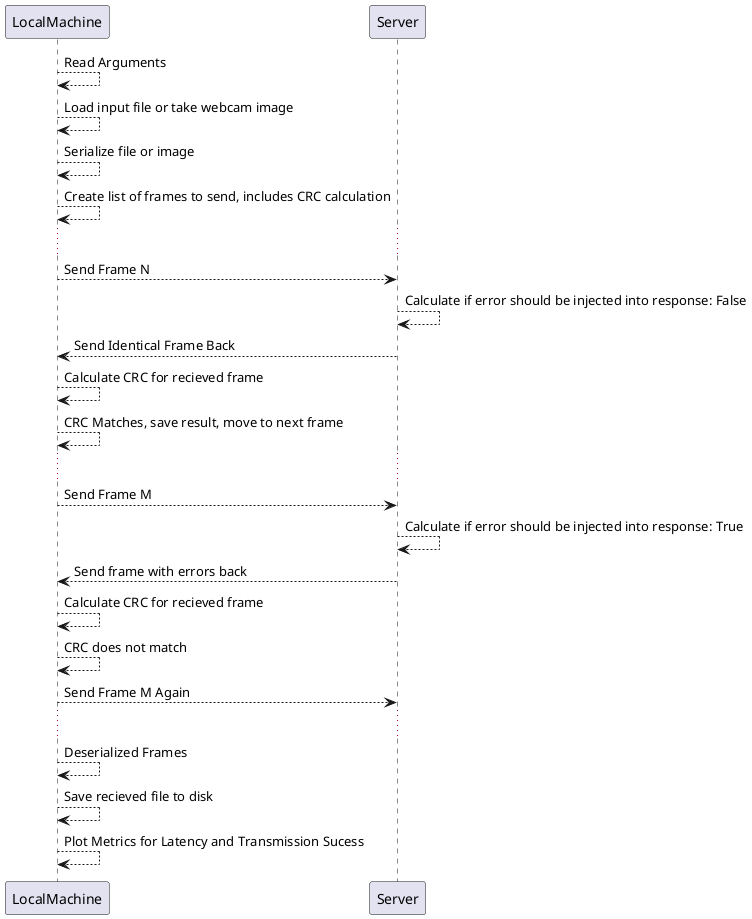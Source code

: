 @startuml
LocalMachine --> LocalMachine: Read Arguments
LocalMachine --> LocalMachine: Load input file or take webcam image
LocalMachine --> LocalMachine: Serialize file or image
LocalMachine --> LocalMachine: Create list of frames to send, includes CRC calculation

...

LocalMachine --> Server: Send Frame N
Server --> Server: Calculate if error should be injected into response: False
Server --> LocalMachine: Send Identical Frame Back
LocalMachine --> LocalMachine: Calculate CRC for recieved frame
LocalMachine --> LocalMachine: CRC Matches, save result, move to next frame

...

LocalMachine --> Server: Send Frame M
Server --> Server: Calculate if error should be injected into response: True
Server --> LocalMachine: Send frame with errors back
LocalMachine --> LocalMachine: Calculate CRC for recieved frame
LocalMachine --> LocalMachine: CRC does not match
LocalMachine --> Server: Send Frame M Again

...

LocalMachine --> LocalMachine: Deserialized Frames
LocalMachine --> LocalMachine: Save recieved file to disk
LocalMachine --> LocalMachine: Plot Metrics for Latency and Transmission Sucess
@enduml